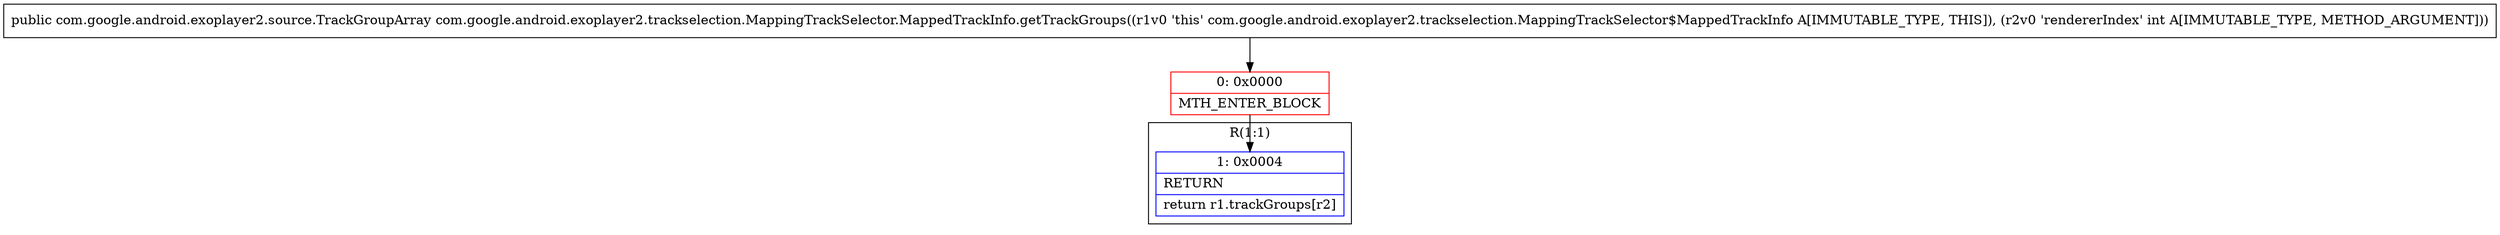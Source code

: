 digraph "CFG forcom.google.android.exoplayer2.trackselection.MappingTrackSelector.MappedTrackInfo.getTrackGroups(I)Lcom\/google\/android\/exoplayer2\/source\/TrackGroupArray;" {
subgraph cluster_Region_1215231985 {
label = "R(1:1)";
node [shape=record,color=blue];
Node_1 [shape=record,label="{1\:\ 0x0004|RETURN\l|return r1.trackGroups[r2]\l}"];
}
Node_0 [shape=record,color=red,label="{0\:\ 0x0000|MTH_ENTER_BLOCK\l}"];
MethodNode[shape=record,label="{public com.google.android.exoplayer2.source.TrackGroupArray com.google.android.exoplayer2.trackselection.MappingTrackSelector.MappedTrackInfo.getTrackGroups((r1v0 'this' com.google.android.exoplayer2.trackselection.MappingTrackSelector$MappedTrackInfo A[IMMUTABLE_TYPE, THIS]), (r2v0 'rendererIndex' int A[IMMUTABLE_TYPE, METHOD_ARGUMENT])) }"];
MethodNode -> Node_0;
Node_0 -> Node_1;
}

